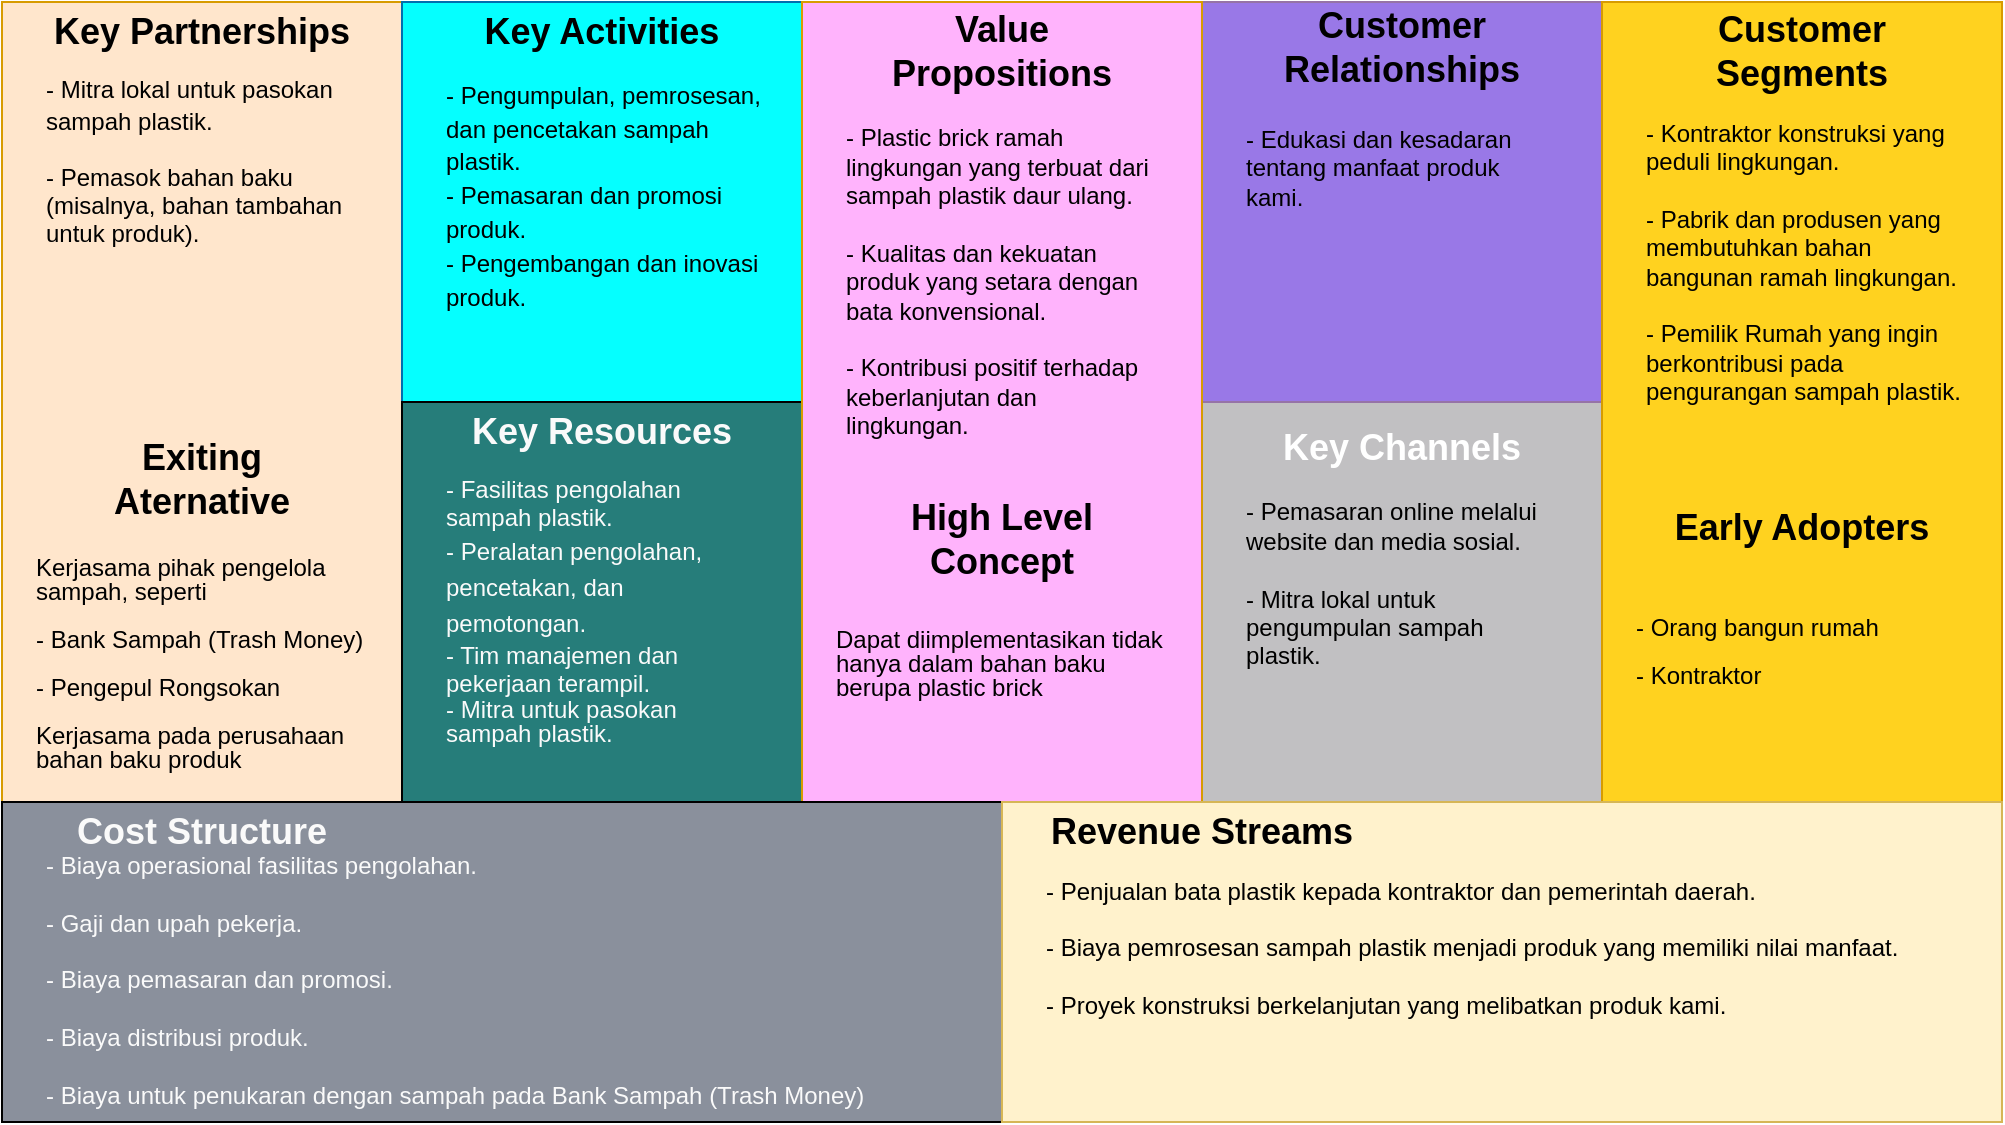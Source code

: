 <mxfile version="22.1.2" type="device">
  <diagram name="Page-1" id="JpBmJwD-NgiMriXVXKh-">
    <mxGraphModel dx="1467" dy="892" grid="1" gridSize="10" guides="1" tooltips="1" connect="1" arrows="1" fold="1" page="1" pageScale="1" pageWidth="850" pageHeight="1100" math="0" shadow="0">
      <root>
        <mxCell id="0" />
        <mxCell id="1" parent="0" />
        <mxCell id="Xn9P2Q3DeKerBUGj1INa-1" value="" style="rounded=0;whiteSpace=wrap;html=1;fillColor=#ffe6cc;strokeColor=#d79b00;" parent="1" vertex="1">
          <mxGeometry x="40" y="80" width="200" height="400" as="geometry" />
        </mxCell>
        <mxCell id="3cxXFxyTip6eLKkZD7Oe-2" value="&lt;strong style=&quot;font-size: 18px;&quot;&gt;Key Partnerships&lt;/strong&gt;" style="text;html=1;strokeColor=none;fillColor=none;align=center;verticalAlign=middle;whiteSpace=wrap;rounded=0;fontSize=18;" parent="1" vertex="1">
          <mxGeometry x="60" y="80" width="160" height="30" as="geometry" />
        </mxCell>
        <mxCell id="3cxXFxyTip6eLKkZD7Oe-3" value="&lt;p style=&quot;line-height: 130%;&quot;&gt;- Mitra lokal untuk pasokan sampah plastik.&lt;/p&gt;&lt;div align=&quot;left&quot;&gt;- Pemasok bahan baku (misalnya, bahan tambahan untuk produk).&lt;/div&gt;&lt;p&gt;&lt;/p&gt;" style="text;html=1;strokeColor=none;fillColor=none;align=left;verticalAlign=middle;whiteSpace=wrap;rounded=0;" parent="1" vertex="1">
          <mxGeometry x="60" y="120" width="160" height="80" as="geometry" />
        </mxCell>
        <mxCell id="3cxXFxyTip6eLKkZD7Oe-4" value="" style="rounded=0;whiteSpace=wrap;html=1;fillColor=#05FFFF;fontColor=#ffffff;strokeColor=#006EAF;" parent="1" vertex="1">
          <mxGeometry x="240" y="80" width="200" height="200" as="geometry" />
        </mxCell>
        <mxCell id="3cxXFxyTip6eLKkZD7Oe-5" value="&lt;strong style=&quot;font-size: 18px;&quot;&gt;Key Activities&lt;/strong&gt;" style="text;html=1;strokeColor=none;fillColor=none;align=center;verticalAlign=middle;whiteSpace=wrap;rounded=0;fontSize=18;" parent="1" vertex="1">
          <mxGeometry x="260" y="80" width="160" height="30" as="geometry" />
        </mxCell>
        <mxCell id="3cxXFxyTip6eLKkZD7Oe-6" value="&lt;div style=&quot;line-height: 140%;&quot;&gt;&lt;font style=&quot;font-size: 12px;&quot;&gt;- Pengumpulan, pemrosesan, dan pencetakan sampah plastik.&lt;/font&gt;&lt;/div&gt;&lt;div style=&quot;line-height: 140%;&quot;&gt;&lt;font style=&quot;font-size: 12px;&quot;&gt;- Pemasaran dan promosi produk.&lt;/font&gt;&lt;/div&gt;&lt;div style=&quot;line-height: 140%;&quot;&gt;&lt;font style=&quot;font-size: 12px;&quot;&gt;- Pengembangan dan inovasi produk.&lt;/font&gt;&lt;/div&gt;" style="text;html=1;strokeColor=none;fillColor=none;align=left;verticalAlign=middle;whiteSpace=wrap;rounded=0;" parent="1" vertex="1">
          <mxGeometry x="260" y="117" width="160" height="120" as="geometry" />
        </mxCell>
        <mxCell id="3cxXFxyTip6eLKkZD7Oe-7" value="" style="rounded=0;whiteSpace=wrap;html=1;fillColor=#267D7A;" parent="1" vertex="1">
          <mxGeometry x="240" y="280" width="200" height="200" as="geometry" />
        </mxCell>
        <mxCell id="3cxXFxyTip6eLKkZD7Oe-8" value="&lt;strong style=&quot;font-size: 18px;&quot;&gt;Key Resources&lt;/strong&gt;" style="text;html=1;strokeColor=none;fillColor=none;align=center;verticalAlign=middle;whiteSpace=wrap;rounded=0;fontSize=18;fontColor=#FAFAFA;" parent="1" vertex="1">
          <mxGeometry x="260" y="280" width="160" height="30" as="geometry" />
        </mxCell>
        <mxCell id="3cxXFxyTip6eLKkZD7Oe-9" value="&lt;p style=&quot;line-height: 200%;&quot;&gt;&lt;/p&gt;&lt;div&gt;- Fasilitas pengolahan sampah plastik.&lt;/div&gt;&lt;div style=&quot;line-height: 150%;&quot;&gt;- Peralatan pengolahan, pencetakan, dan pemotongan.&lt;/div&gt;&lt;div&gt;- Tim manajemen dan pekerjaan terampil.&lt;/div&gt;&lt;div style=&quot;line-height: 100%;&quot;&gt;- Mitra untuk pasokan sampah plastik.&lt;/div&gt;&lt;p&gt;&lt;/p&gt;" style="text;html=1;strokeColor=none;fillColor=none;align=left;verticalAlign=middle;whiteSpace=wrap;rounded=0;fontColor=#FAFAFA;" parent="1" vertex="1">
          <mxGeometry x="260" y="314" width="160" height="140" as="geometry" />
        </mxCell>
        <mxCell id="3cxXFxyTip6eLKkZD7Oe-10" value="" style="rounded=0;whiteSpace=wrap;html=1;fillColor=#9978E7;strokeColor=#9673a6;" parent="1" vertex="1">
          <mxGeometry x="640" y="80" width="200" height="200" as="geometry" />
        </mxCell>
        <mxCell id="3cxXFxyTip6eLKkZD7Oe-11" value="&lt;strong&gt;Customer Relationships&lt;/strong&gt;" style="text;html=1;strokeColor=none;fillColor=none;align=center;verticalAlign=middle;whiteSpace=wrap;rounded=0;fontSize=18;" parent="1" vertex="1">
          <mxGeometry x="660" y="88" width="160" height="30" as="geometry" />
        </mxCell>
        <mxCell id="3cxXFxyTip6eLKkZD7Oe-12" value="&lt;p style=&quot;line-height: 150%;&quot;&gt;&lt;/p&gt;- Edukasi dan kesadaran tentang manfaat produk kami.&lt;div&gt;&lt;br&gt;&lt;/div&gt;&lt;p&gt;&lt;/p&gt;&lt;p&gt;&lt;/p&gt;" style="text;html=1;strokeColor=none;fillColor=none;align=left;verticalAlign=middle;whiteSpace=wrap;rounded=0;" parent="1" vertex="1">
          <mxGeometry x="660" y="148.5" width="160" height="43" as="geometry" />
        </mxCell>
        <mxCell id="3cxXFxyTip6eLKkZD7Oe-13" value="" style="rounded=0;whiteSpace=wrap;html=1;fillColor=#C1C0C2;strokeColor=#9673a6;" parent="1" vertex="1">
          <mxGeometry x="640" y="280" width="200" height="200" as="geometry" />
        </mxCell>
        <mxCell id="3cxXFxyTip6eLKkZD7Oe-14" value="&lt;font&gt;&lt;strong&gt;Key Channels&lt;br&gt;&lt;/strong&gt;&lt;/font&gt;" style="text;html=1;strokeColor=none;fillColor=none;align=center;verticalAlign=middle;whiteSpace=wrap;rounded=0;fontSize=18;fontColor=#FFFFFF;" parent="1" vertex="1">
          <mxGeometry x="660" y="288" width="160" height="30" as="geometry" />
        </mxCell>
        <mxCell id="3cxXFxyTip6eLKkZD7Oe-15" value="&lt;p style=&quot;line-height: 130%;&quot;&gt;&lt;/p&gt;&lt;div&gt;- Pemasaran online melalui website dan media sosial.&lt;/div&gt;&lt;div&gt;&lt;br&gt;&lt;/div&gt;&lt;div&gt;- Mitra lokal untuk pengumpulan sampah plastik.&lt;/div&gt;&lt;p&gt;&lt;/p&gt;" style="text;html=1;strokeColor=none;fillColor=none;align=left;verticalAlign=middle;whiteSpace=wrap;rounded=0;spacing=2;spacingTop=10;" parent="1" vertex="1">
          <mxGeometry x="660" y="320" width="160" height="91.5" as="geometry" />
        </mxCell>
        <mxCell id="3cxXFxyTip6eLKkZD7Oe-16" value="" style="rounded=0;whiteSpace=wrap;html=1;fillColor=#FFD21F;strokeColor=#d79b00;" parent="1" vertex="1">
          <mxGeometry x="840" y="80" width="200" height="400" as="geometry" />
        </mxCell>
        <mxCell id="3cxXFxyTip6eLKkZD7Oe-17" value="&lt;div&gt;&lt;strong&gt;Customer&lt;/strong&gt;&lt;/div&gt;&lt;div&gt;&lt;strong&gt;Segments&lt;br&gt;&lt;/strong&gt;&lt;/div&gt;" style="text;html=1;strokeColor=none;fillColor=none;align=center;verticalAlign=middle;whiteSpace=wrap;rounded=0;fontSize=18;" parent="1" vertex="1">
          <mxGeometry x="860" y="90" width="160" height="30" as="geometry" />
        </mxCell>
        <mxCell id="3cxXFxyTip6eLKkZD7Oe-18" value="&lt;div&gt;- Kontraktor konstruksi yang peduli lingkungan.&lt;/div&gt;&lt;div&gt;&lt;br&gt;&lt;/div&gt;&lt;div&gt;- Pabrik dan produsen yang membutuhkan bahan bangunan ramah lingkungan.&lt;/div&gt;&lt;div&gt;&lt;br&gt;&lt;/div&gt;&lt;div&gt;- Pemilik Rumah yang ingin berkontribusi pada pengurangan sampah plastik.&lt;/div&gt;" style="text;html=1;strokeColor=none;fillColor=none;align=left;verticalAlign=middle;whiteSpace=wrap;rounded=0;" parent="1" vertex="1">
          <mxGeometry x="860" y="130" width="160" height="159" as="geometry" />
        </mxCell>
        <mxCell id="3cxXFxyTip6eLKkZD7Oe-19" value="" style="rounded=0;whiteSpace=wrap;html=1;fillColor=#FFB3FC;strokeColor=#d79b00;" parent="1" vertex="1">
          <mxGeometry x="440" y="80" width="200" height="400" as="geometry" />
        </mxCell>
        <mxCell id="3cxXFxyTip6eLKkZD7Oe-20" value="&lt;strong&gt;Value Propositions&lt;/strong&gt;" style="text;html=1;strokeColor=none;fillColor=none;align=center;verticalAlign=middle;whiteSpace=wrap;rounded=0;fontSize=18;" parent="1" vertex="1">
          <mxGeometry x="460" y="90" width="160" height="30" as="geometry" />
        </mxCell>
        <mxCell id="3cxXFxyTip6eLKkZD7Oe-21" value="&lt;div&gt;- Plastic brick ramah lingkungan yang terbuat dari sampah plastik daur ulang.&lt;/div&gt;&lt;div&gt;&lt;br&gt;&lt;/div&gt;&lt;div&gt;- Kualitas dan kekuatan produk yang setara dengan bata konvensional.&lt;/div&gt;&lt;div&gt;&lt;br&gt;&lt;/div&gt;&lt;div&gt;- Kontribusi positif terhadap keberlanjutan dan lingkungan.&lt;/div&gt;" style="text;html=1;strokeColor=none;fillColor=none;align=left;verticalAlign=middle;whiteSpace=wrap;rounded=0;" parent="1" vertex="1">
          <mxGeometry x="460" y="130" width="160" height="180" as="geometry" />
        </mxCell>
        <mxCell id="3cxXFxyTip6eLKkZD7Oe-22" value="" style="rounded=0;whiteSpace=wrap;html=1;fillColor=#8A909C;" parent="1" vertex="1">
          <mxGeometry x="40" y="480" width="500" height="160" as="geometry" />
        </mxCell>
        <mxCell id="3cxXFxyTip6eLKkZD7Oe-23" value="&lt;strong&gt;Cost Structure&lt;/strong&gt;" style="text;html=1;strokeColor=none;fillColor=none;align=center;verticalAlign=middle;whiteSpace=wrap;rounded=0;fontSize=18;fontColor=#FAFAFA;" parent="1" vertex="1">
          <mxGeometry x="60" y="480" width="160" height="30" as="geometry" />
        </mxCell>
        <mxCell id="3cxXFxyTip6eLKkZD7Oe-24" value="&lt;div&gt;- Biaya operasional fasilitas pengolahan.&lt;/div&gt;&lt;div&gt;&lt;br&gt;&lt;/div&gt;&lt;div&gt;- Gaji dan upah pekerja.&lt;/div&gt;&lt;div&gt;&lt;br&gt;&lt;/div&gt;&lt;div&gt;- Biaya pemasaran dan promosi.&lt;/div&gt;&lt;div&gt;&lt;br&gt;&lt;/div&gt;&lt;div&gt;- Biaya distribusi produk.&lt;/div&gt;&lt;div&gt;&lt;br&gt;&lt;/div&gt;&lt;div&gt;- Biaya untuk penukaran dengan sampah pada Bank Sampah (Trash Money)&lt;br&gt;&lt;/div&gt;" style="text;html=1;strokeColor=none;fillColor=none;align=left;verticalAlign=middle;whiteSpace=wrap;rounded=0;fontColor=#FAFAFA;" parent="1" vertex="1">
          <mxGeometry x="60" y="521" width="440" height="96" as="geometry" />
        </mxCell>
        <mxCell id="3cxXFxyTip6eLKkZD7Oe-25" value="" style="rounded=0;whiteSpace=wrap;html=1;fillColor=#fff2cc;strokeColor=#d6b656;" parent="1" vertex="1">
          <mxGeometry x="540" y="480" width="500" height="160" as="geometry" />
        </mxCell>
        <mxCell id="3cxXFxyTip6eLKkZD7Oe-26" value="&lt;strong&gt;Revenue Streams&lt;br&gt;&lt;/strong&gt;" style="text;html=1;strokeColor=none;fillColor=none;align=center;verticalAlign=middle;whiteSpace=wrap;rounded=0;fontSize=18;fontColor=#000000;" parent="1" vertex="1">
          <mxGeometry x="560" y="480" width="160" height="30" as="geometry" />
        </mxCell>
        <mxCell id="3cxXFxyTip6eLKkZD7Oe-27" value="&lt;div&gt;- &lt;strong&gt;&lt;/strong&gt;Penjualan bata plastik kepada kontraktor dan pemerintah daerah.&lt;/div&gt;&lt;div&gt;&lt;br&gt;&lt;/div&gt;&lt;div&gt;- Biaya pemrosesan sampah plastik menjadi produk yang memiliki nilai manfaat.&lt;/div&gt;&lt;div&gt;&lt;br&gt;&lt;/div&gt;&lt;div&gt;- Proyek konstruksi berkelanjutan yang melibatkan produk kami.&lt;/div&gt;" style="text;html=1;strokeColor=none;fillColor=none;align=left;verticalAlign=middle;whiteSpace=wrap;rounded=0;fontColor=#000000;" parent="1" vertex="1">
          <mxGeometry x="560" y="516" width="440" height="74" as="geometry" />
        </mxCell>
        <mxCell id="SOsvd3PdFRVbSGHqwABp-1" value="&lt;p style=&quot;line-height: 100%;&quot;&gt;Kerjasama pihak pengelola sampah, seperti&amp;nbsp;&lt;/p&gt;&lt;p style=&quot;line-height: 100%;&quot;&gt;- Bank Sampah (Trash Money)&lt;/p&gt;&lt;p style=&quot;line-height: 100%;&quot;&gt;- Pengepul Rongsokan&lt;/p&gt;&lt;p style=&quot;line-height: 100%;&quot;&gt;Kerjasama pada perusahaan bahan baku produk&lt;/p&gt;&lt;p&gt;&lt;/p&gt;" style="text;html=1;strokeColor=none;fillColor=none;align=left;verticalAlign=middle;whiteSpace=wrap;rounded=0;" vertex="1" parent="1">
          <mxGeometry x="55" y="370" width="170" height="80" as="geometry" />
        </mxCell>
        <mxCell id="SOsvd3PdFRVbSGHqwABp-2" value="&lt;strong style=&quot;font-size: 18px;&quot;&gt;Exiting&lt;br&gt;Aternative&lt;br&gt;&lt;/strong&gt;" style="text;html=1;strokeColor=none;fillColor=none;align=center;verticalAlign=middle;whiteSpace=wrap;rounded=0;fontSize=18;" vertex="1" parent="1">
          <mxGeometry x="60" y="300" width="160" height="38" as="geometry" />
        </mxCell>
        <mxCell id="SOsvd3PdFRVbSGHqwABp-3" value="&lt;strong style=&quot;font-size: 18px;&quot;&gt;High Level Concept&lt;br&gt;&lt;/strong&gt;" style="text;html=1;strokeColor=none;fillColor=none;align=center;verticalAlign=middle;whiteSpace=wrap;rounded=0;fontSize=18;" vertex="1" parent="1">
          <mxGeometry x="460" y="330" width="160" height="38" as="geometry" />
        </mxCell>
        <mxCell id="SOsvd3PdFRVbSGHqwABp-4" value="&lt;p style=&quot;line-height: 100%;&quot;&gt;Dapat diimplementasikan tidak hanya dalam bahan baku berupa plastic brick&lt;/p&gt;&lt;p&gt;&lt;/p&gt;" style="text;html=1;strokeColor=none;fillColor=none;align=left;verticalAlign=middle;whiteSpace=wrap;rounded=0;" vertex="1" parent="1">
          <mxGeometry x="455" y="370" width="170" height="80" as="geometry" />
        </mxCell>
        <mxCell id="SOsvd3PdFRVbSGHqwABp-5" value="&lt;strong style=&quot;font-size: 18px;&quot;&gt;Early Adopters&lt;br&gt;&lt;/strong&gt;" style="text;html=1;strokeColor=none;fillColor=none;align=center;verticalAlign=middle;whiteSpace=wrap;rounded=0;fontSize=18;" vertex="1" parent="1">
          <mxGeometry x="860" y="324" width="160" height="38" as="geometry" />
        </mxCell>
        <mxCell id="SOsvd3PdFRVbSGHqwABp-6" value="&lt;p style=&quot;line-height: 100%;&quot;&gt;- Orang bangun rumah&lt;/p&gt;&lt;p style=&quot;line-height: 100%;&quot;&gt;- Kontraktor&lt;/p&gt;&lt;p&gt;&lt;/p&gt;" style="text;html=1;strokeColor=none;fillColor=none;align=left;verticalAlign=middle;whiteSpace=wrap;rounded=0;" vertex="1" parent="1">
          <mxGeometry x="855" y="364" width="170" height="80" as="geometry" />
        </mxCell>
      </root>
    </mxGraphModel>
  </diagram>
</mxfile>
